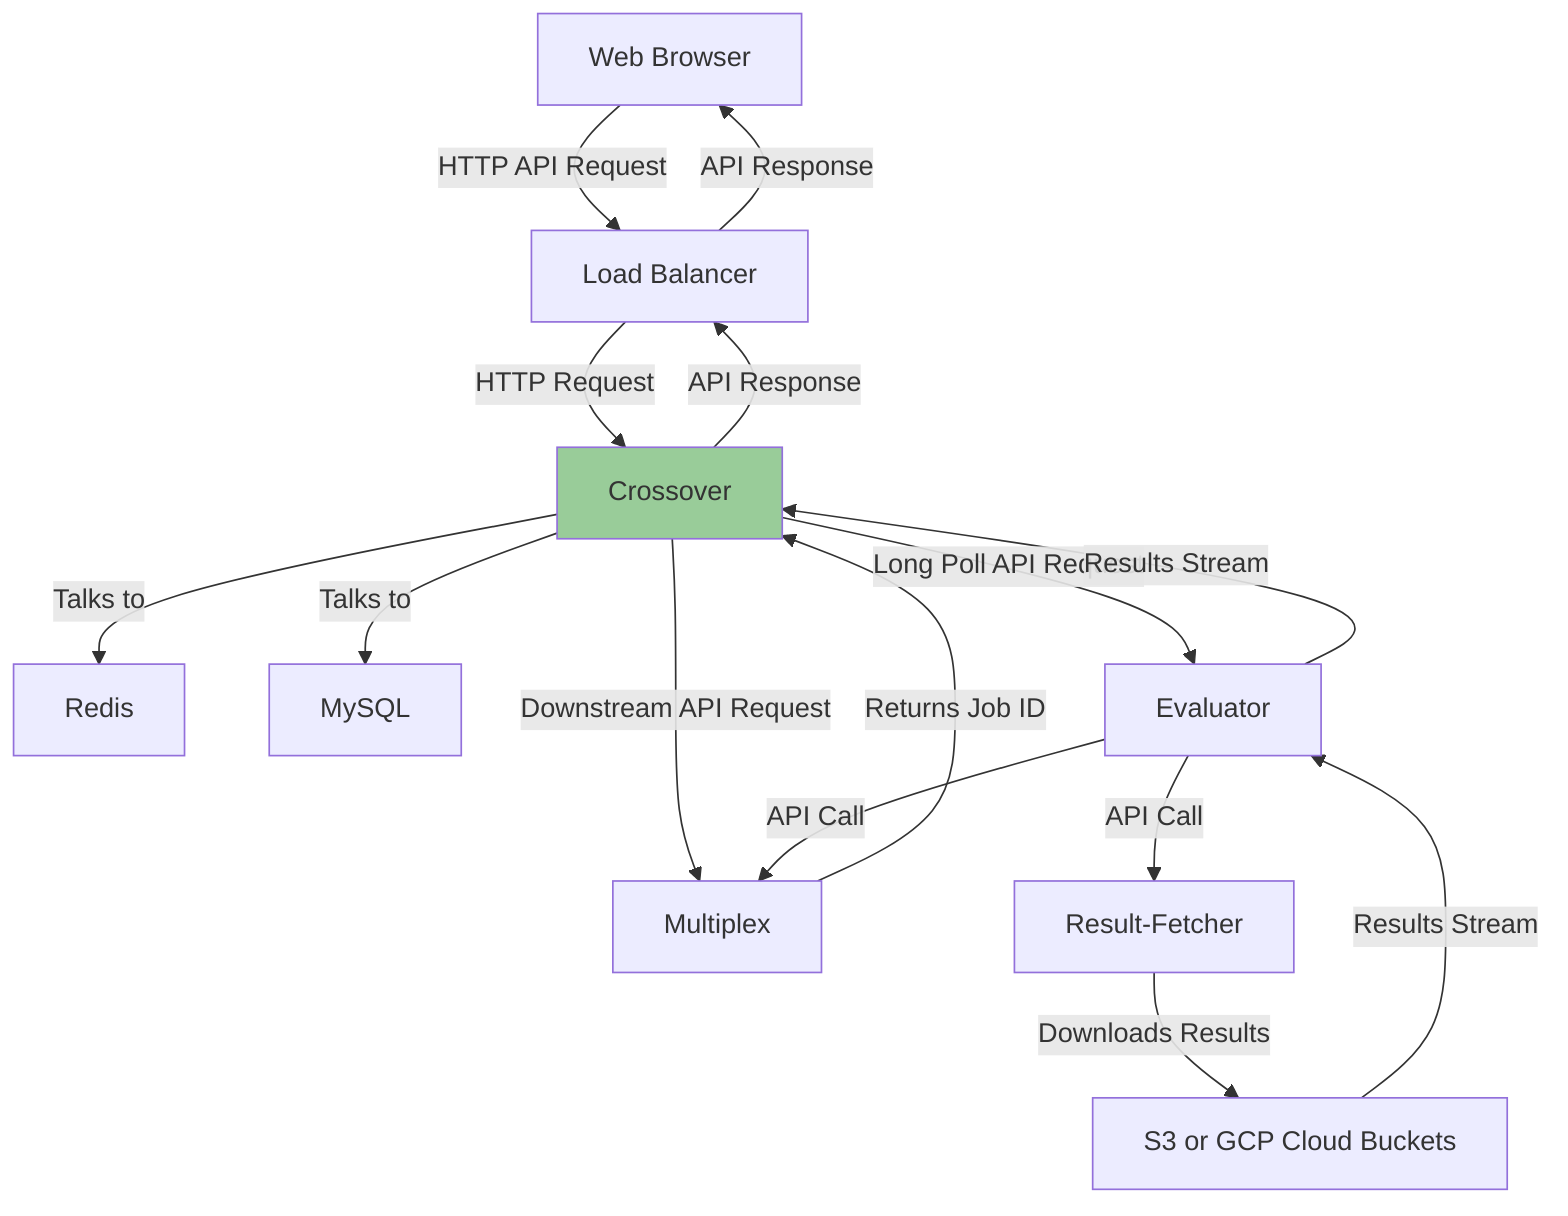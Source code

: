 graph TB
  A["Web Browser"] -- "HTTP API Request" --> B["Load Balancer"]
  B -- "HTTP Request" --> C["Crossover"]
  style C fill:#99cc99
  C -- "Talks to" --> D["Redis"]
  C -- "Talks to" --> E["MySQL"]
  C -- "Downstream API Request" --> F["Multiplex"]
  F -- "Returns Job ID" --> C
  C -- "Long Poll API Request" --> G["Evaluator"]
  G -- "API Call" --> F
  G -- "API Call" --> H["Result-Fetcher"]
  H -- "Downloads Results" --> I["S3 or GCP Cloud Buckets"]
  I -- "Results Stream" --> G
  G -- "Results Stream" --> C
  C -- "API Response" --> B
  B -- "API Response" --> A